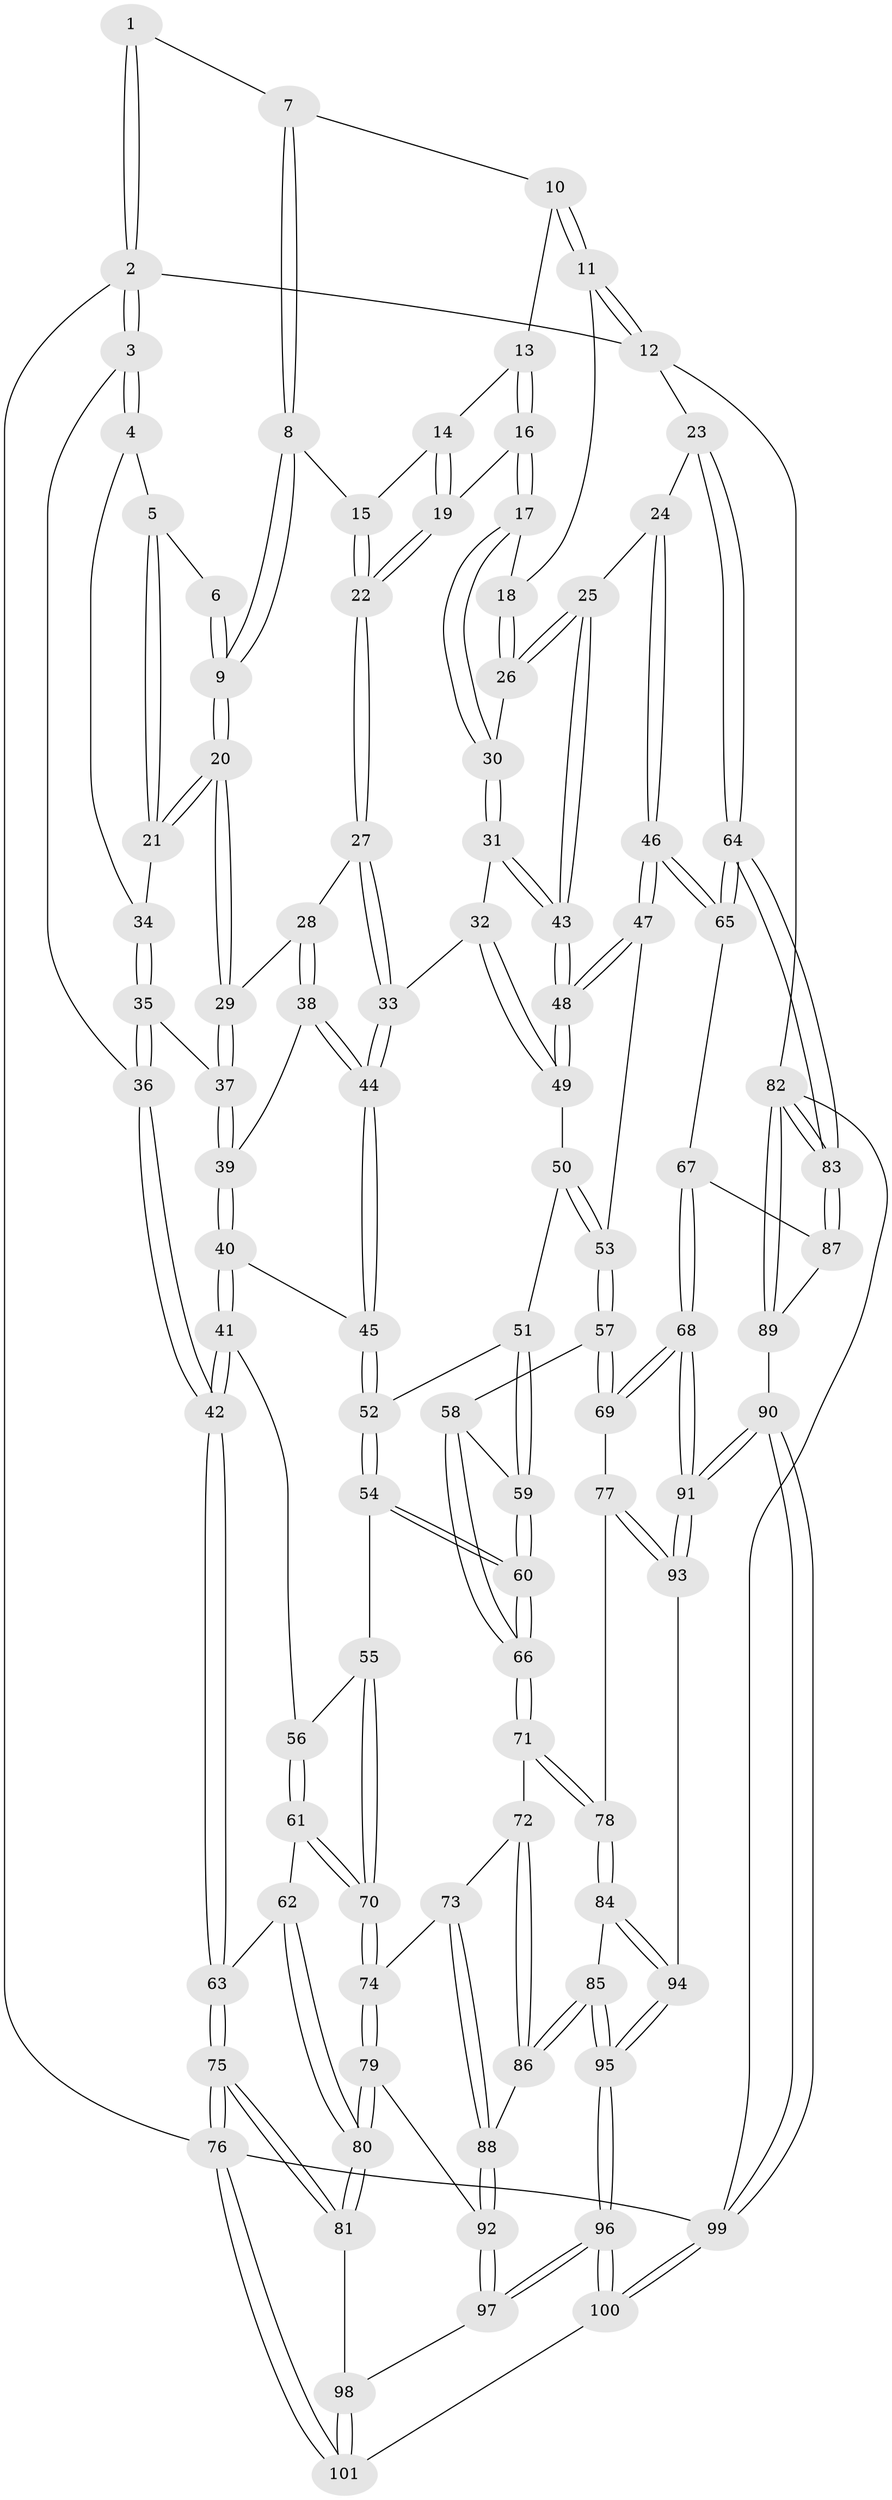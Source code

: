 // Generated by graph-tools (version 1.1) at 2025/38/02/21/25 10:38:58]
// undirected, 101 vertices, 249 edges
graph export_dot {
graph [start="1"]
  node [color=gray90,style=filled];
  1 [pos="+0.20011182548874717+0"];
  2 [pos="+0+0"];
  3 [pos="+0+0.14702500486104766"];
  4 [pos="+0.03355140455573179+0.10272215152639741"];
  5 [pos="+0.15851539736268283+0.06605995091087538"];
  6 [pos="+0.18136692735654486+0"];
  7 [pos="+0.3798795987060911+0"];
  8 [pos="+0.33594740368940273+0.0802088627442832"];
  9 [pos="+0.30907970598769546+0.12028152329172008"];
  10 [pos="+0.4963397295841233+0"];
  11 [pos="+1+0"];
  12 [pos="+1+0"];
  13 [pos="+0.5069273689768935+0"];
  14 [pos="+0.47749579682337084+0.061313292751243094"];
  15 [pos="+0.44993734976453037+0.10416372116782265"];
  16 [pos="+0.5975844004090436+0.11226325729838608"];
  17 [pos="+0.627267610663289+0.125525880371496"];
  18 [pos="+0.8805383680457719+0"];
  19 [pos="+0.5736658536883551+0.11966581707509398"];
  20 [pos="+0.2871086026552785+0.16408475405395131"];
  21 [pos="+0.24063155259907204+0.13679431260173197"];
  22 [pos="+0.4912208128850747+0.16452654797825567"];
  23 [pos="+1+0.3390921936093703"];
  24 [pos="+0.9656522465983424+0.29393238017847173"];
  25 [pos="+0.8450771934850686+0.2237494166706448"];
  26 [pos="+0.8347605277093295+0.19968187913039268"];
  27 [pos="+0.45795680119401555+0.25007370684877817"];
  28 [pos="+0.2892761257233311+0.1731973064415187"];
  29 [pos="+0.28765940491440484+0.1715945233341835"];
  30 [pos="+0.654868123735496+0.20002097400809443"];
  31 [pos="+0.6162356699419075+0.29712860403404706"];
  32 [pos="+0.518857698884474+0.31596183549973633"];
  33 [pos="+0.47816898146792813+0.29335008226767983"];
  34 [pos="+0.14447881175643315+0.14906250953660807"];
  35 [pos="+0.13420930809185133+0.24213483254495524"];
  36 [pos="+0+0.3200842410960506"];
  37 [pos="+0.2106342596966841+0.2324380529434161"];
  38 [pos="+0.31473852443642264+0.33748025518535024"];
  39 [pos="+0.21896138394837672+0.34429883326632643"];
  40 [pos="+0.17000521679567238+0.4187564915317916"];
  41 [pos="+0.10253215292610346+0.45668908714082757"];
  42 [pos="+0+0.4082631188768647"];
  43 [pos="+0.7296317775694061+0.39932131022340406"];
  44 [pos="+0.35535799920523164+0.37912778131345004"];
  45 [pos="+0.3452561454386919+0.4306546695874749"];
  46 [pos="+0.7580669378911108+0.4912145332608991"];
  47 [pos="+0.7562921094659344+0.49046502161210387"];
  48 [pos="+0.742718345347387+0.4508813936782484"];
  49 [pos="+0.5174667101412302+0.41030004283371047"];
  50 [pos="+0.5120808928118469+0.44176294993006077"];
  51 [pos="+0.5048571097943649+0.45050174083615013"];
  52 [pos="+0.3467618081140438+0.43481153440374937"];
  53 [pos="+0.6898046546432746+0.52864636557459"];
  54 [pos="+0.34457831217578644+0.5459504391215817"];
  55 [pos="+0.23848849630954+0.5705325718680887"];
  56 [pos="+0.14470642656693647+0.5000782680618663"];
  57 [pos="+0.6165413150086845+0.6083144474131335"];
  58 [pos="+0.555877923049757+0.5828809393120373"];
  59 [pos="+0.4920753250512263+0.5016056073812798"];
  60 [pos="+0.3758170551283743+0.5697677619754772"];
  61 [pos="+0.13112947227524724+0.6424190006773653"];
  62 [pos="+0.054448846012754515+0.6697532371420257"];
  63 [pos="+0+0.44509054708086243"];
  64 [pos="+1+0.5789104580933893"];
  65 [pos="+0.8955276491668201+0.5916327558906219"];
  66 [pos="+0.4019199743135552+0.6287828427759312"];
  67 [pos="+0.8102829523381947+0.74061186074759"];
  68 [pos="+0.716249304859436+0.7873783045955021"];
  69 [pos="+0.6027610474662358+0.7382516154328557"];
  70 [pos="+0.2197630819989895+0.6686129569244492"];
  71 [pos="+0.40629707629043854+0.7055348166376427"];
  72 [pos="+0.390823373421224+0.7202313044394116"];
  73 [pos="+0.2597626396264991+0.7532547917315836"];
  74 [pos="+0.23289317669521284+0.7525848448855158"];
  75 [pos="+0+1"];
  76 [pos="+0+1"];
  77 [pos="+0.5899505092684256+0.7446622906582689"];
  78 [pos="+0.5765394408514753+0.7489733828852553"];
  79 [pos="+0.1838166844227667+0.7944499726347153"];
  80 [pos="+0.12554687689069102+0.8373857740472532"];
  81 [pos="+0.11621330712806789+0.8556628738116441"];
  82 [pos="+1+0.8655604370797672"];
  83 [pos="+1+0.7512113594320093"];
  84 [pos="+0.5229086343764567+0.8452381627564399"];
  85 [pos="+0.4584574037845065+0.8926538527246372"];
  86 [pos="+0.40434881678207213+0.8351371240858317"];
  87 [pos="+0.8572852082929313+0.798613723510447"];
  88 [pos="+0.33901815318119155+0.8703594851451983"];
  89 [pos="+0.9096689533672574+0.8955333049279494"];
  90 [pos="+0.7730017196176344+1"];
  91 [pos="+0.7310257509888745+0.9566079295294058"];
  92 [pos="+0.33054779512546334+0.8963334493445695"];
  93 [pos="+0.6099155829788977+0.9304779114037179"];
  94 [pos="+0.5828401541007975+0.9355991959731835"];
  95 [pos="+0.421959738372603+1"];
  96 [pos="+0.4207560805585182+1"];
  97 [pos="+0.3226334839791871+0.9582693063911445"];
  98 [pos="+0.1831609157698587+0.8976349016956933"];
  99 [pos="+0.7731680134092997+1"];
  100 [pos="+0.42149173551512636+1"];
  101 [pos="+0.3264070809520718+1"];
  1 -- 2;
  1 -- 2;
  1 -- 7;
  2 -- 3;
  2 -- 3;
  2 -- 12;
  2 -- 76;
  3 -- 4;
  3 -- 4;
  3 -- 36;
  4 -- 5;
  4 -- 34;
  5 -- 6;
  5 -- 21;
  5 -- 21;
  6 -- 9;
  6 -- 9;
  7 -- 8;
  7 -- 8;
  7 -- 10;
  8 -- 9;
  8 -- 9;
  8 -- 15;
  9 -- 20;
  9 -- 20;
  10 -- 11;
  10 -- 11;
  10 -- 13;
  11 -- 12;
  11 -- 12;
  11 -- 18;
  12 -- 23;
  12 -- 82;
  13 -- 14;
  13 -- 16;
  13 -- 16;
  14 -- 15;
  14 -- 19;
  14 -- 19;
  15 -- 22;
  15 -- 22;
  16 -- 17;
  16 -- 17;
  16 -- 19;
  17 -- 18;
  17 -- 30;
  17 -- 30;
  18 -- 26;
  18 -- 26;
  19 -- 22;
  19 -- 22;
  20 -- 21;
  20 -- 21;
  20 -- 29;
  20 -- 29;
  21 -- 34;
  22 -- 27;
  22 -- 27;
  23 -- 24;
  23 -- 64;
  23 -- 64;
  24 -- 25;
  24 -- 46;
  24 -- 46;
  25 -- 26;
  25 -- 26;
  25 -- 43;
  25 -- 43;
  26 -- 30;
  27 -- 28;
  27 -- 33;
  27 -- 33;
  28 -- 29;
  28 -- 38;
  28 -- 38;
  29 -- 37;
  29 -- 37;
  30 -- 31;
  30 -- 31;
  31 -- 32;
  31 -- 43;
  31 -- 43;
  32 -- 33;
  32 -- 49;
  32 -- 49;
  33 -- 44;
  33 -- 44;
  34 -- 35;
  34 -- 35;
  35 -- 36;
  35 -- 36;
  35 -- 37;
  36 -- 42;
  36 -- 42;
  37 -- 39;
  37 -- 39;
  38 -- 39;
  38 -- 44;
  38 -- 44;
  39 -- 40;
  39 -- 40;
  40 -- 41;
  40 -- 41;
  40 -- 45;
  41 -- 42;
  41 -- 42;
  41 -- 56;
  42 -- 63;
  42 -- 63;
  43 -- 48;
  43 -- 48;
  44 -- 45;
  44 -- 45;
  45 -- 52;
  45 -- 52;
  46 -- 47;
  46 -- 47;
  46 -- 65;
  46 -- 65;
  47 -- 48;
  47 -- 48;
  47 -- 53;
  48 -- 49;
  48 -- 49;
  49 -- 50;
  50 -- 51;
  50 -- 53;
  50 -- 53;
  51 -- 52;
  51 -- 59;
  51 -- 59;
  52 -- 54;
  52 -- 54;
  53 -- 57;
  53 -- 57;
  54 -- 55;
  54 -- 60;
  54 -- 60;
  55 -- 56;
  55 -- 70;
  55 -- 70;
  56 -- 61;
  56 -- 61;
  57 -- 58;
  57 -- 69;
  57 -- 69;
  58 -- 59;
  58 -- 66;
  58 -- 66;
  59 -- 60;
  59 -- 60;
  60 -- 66;
  60 -- 66;
  61 -- 62;
  61 -- 70;
  61 -- 70;
  62 -- 63;
  62 -- 80;
  62 -- 80;
  63 -- 75;
  63 -- 75;
  64 -- 65;
  64 -- 65;
  64 -- 83;
  64 -- 83;
  65 -- 67;
  66 -- 71;
  66 -- 71;
  67 -- 68;
  67 -- 68;
  67 -- 87;
  68 -- 69;
  68 -- 69;
  68 -- 91;
  68 -- 91;
  69 -- 77;
  70 -- 74;
  70 -- 74;
  71 -- 72;
  71 -- 78;
  71 -- 78;
  72 -- 73;
  72 -- 86;
  72 -- 86;
  73 -- 74;
  73 -- 88;
  73 -- 88;
  74 -- 79;
  74 -- 79;
  75 -- 76;
  75 -- 76;
  75 -- 81;
  75 -- 81;
  76 -- 101;
  76 -- 101;
  76 -- 99;
  77 -- 78;
  77 -- 93;
  77 -- 93;
  78 -- 84;
  78 -- 84;
  79 -- 80;
  79 -- 80;
  79 -- 92;
  80 -- 81;
  80 -- 81;
  81 -- 98;
  82 -- 83;
  82 -- 83;
  82 -- 89;
  82 -- 89;
  82 -- 99;
  83 -- 87;
  83 -- 87;
  84 -- 85;
  84 -- 94;
  84 -- 94;
  85 -- 86;
  85 -- 86;
  85 -- 95;
  85 -- 95;
  86 -- 88;
  87 -- 89;
  88 -- 92;
  88 -- 92;
  89 -- 90;
  90 -- 91;
  90 -- 91;
  90 -- 99;
  90 -- 99;
  91 -- 93;
  91 -- 93;
  92 -- 97;
  92 -- 97;
  93 -- 94;
  94 -- 95;
  94 -- 95;
  95 -- 96;
  95 -- 96;
  96 -- 97;
  96 -- 97;
  96 -- 100;
  96 -- 100;
  97 -- 98;
  98 -- 101;
  98 -- 101;
  99 -- 100;
  99 -- 100;
  100 -- 101;
}
